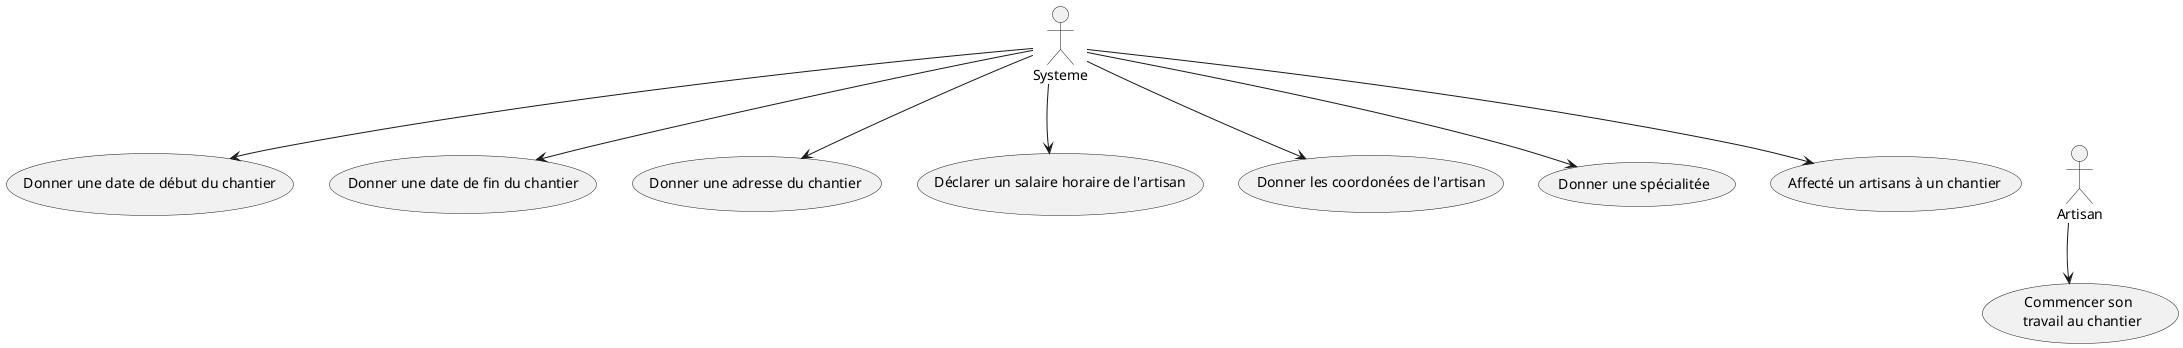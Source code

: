 @startuml

usecase start as "Commencer son \n travail au chantier"


usecase specialite as "Donner une spécialitée"
usecase affecter as "Affecté un artisans à un chantier"


usecase debut as "Donner une date de début du chantier"
usecase fin as "Donner une date de fin du chantier"
usecase adresse as "Donner une adresse du chantier"
usecase horaire as "Déclarer un salaire horaire de l'artisan"
usecase coord as "Donner les coordonées de l'artisan"

actor Artisan
actor Systeme

'Pour aligner les 2 acteurs :
Systeme -[hidden]-> debut
Systeme -[hidden]-> fin
Systeme -[hidden]-> adresse
Systeme -[hidden]-> horaire
Systeme -[hidden]-> coord
Systeme -[hidden]-> specialite
Systeme -[hidden]-> affecter

Systeme -[hidden]-> Artisan

Artisan -[hidden]-> start

Systeme -> debut
Systeme -> fin
Systeme -> adresse
Systeme -> horaire 
Systeme -> coord
Systeme -> specialite
Systeme -> affecter

Artisan -> start
@enduml
